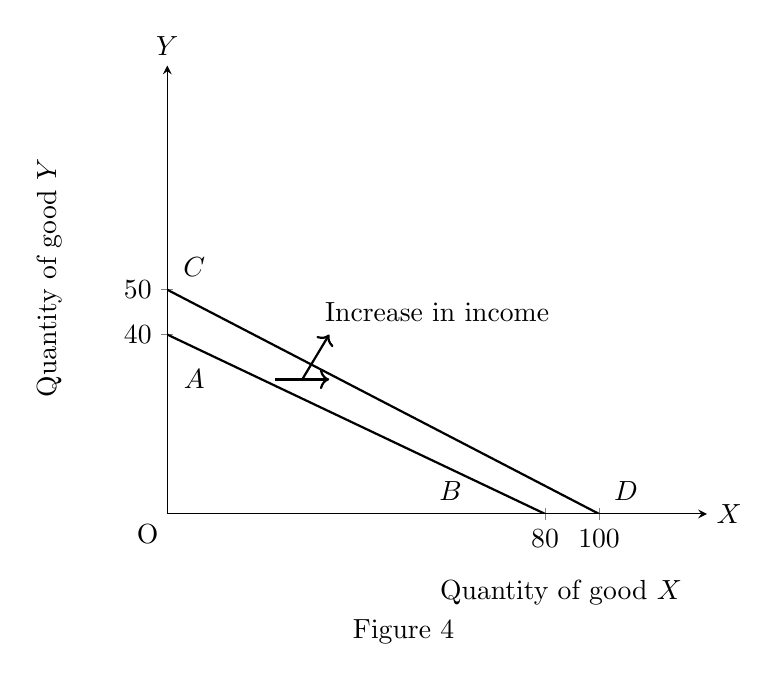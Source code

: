 \begin{tikzpicture}
    \begin{axis}[
            axis x line = middle,
            axis y line = middle,
            xmin=0, xmax=10,
            xlabel style=right,
            xlabel=$ X $,
            xtick={7,8},
            xticklabels={80,100},
            ymin=0, ymax=10,
            ylabel style=above,
            ylabel=$ Y $,
            ytick={4,5},
            yticklabels={40,50}
        ]
        \addplot [thick,black] coordinates {(0,4)(7,0)};
        \addplot [thick,black] coordinates {(0,5)(8,0)};
        \addplot [thick,black,->] coordinates {(2.5,3)(3,4)};
        \addplot [thick,black,->] coordinates {(2,3)(3,3)};
        \node at (axis cs:5,4.5) {Increase in income};
        \node at (axis cs:0.5,3) {$ A $};
        \node at (axis cs:5.25,0.5) {$ B $};
        \node at (axis cs:0.5,5.5) {$ C $};
        \node at (axis cs:8.5,0.5) {$ D $};
    \end{axis}
    \draw(5,-1) node {Quantity of good $ X $};
    \draw(3,-1.5) node {Figure 4};
    \draw(-1.5,3) node[rotate=90] {Quantity of good $ Y $};
    \draw(-.25,-.25) node {O};
\end{tikzpicture}